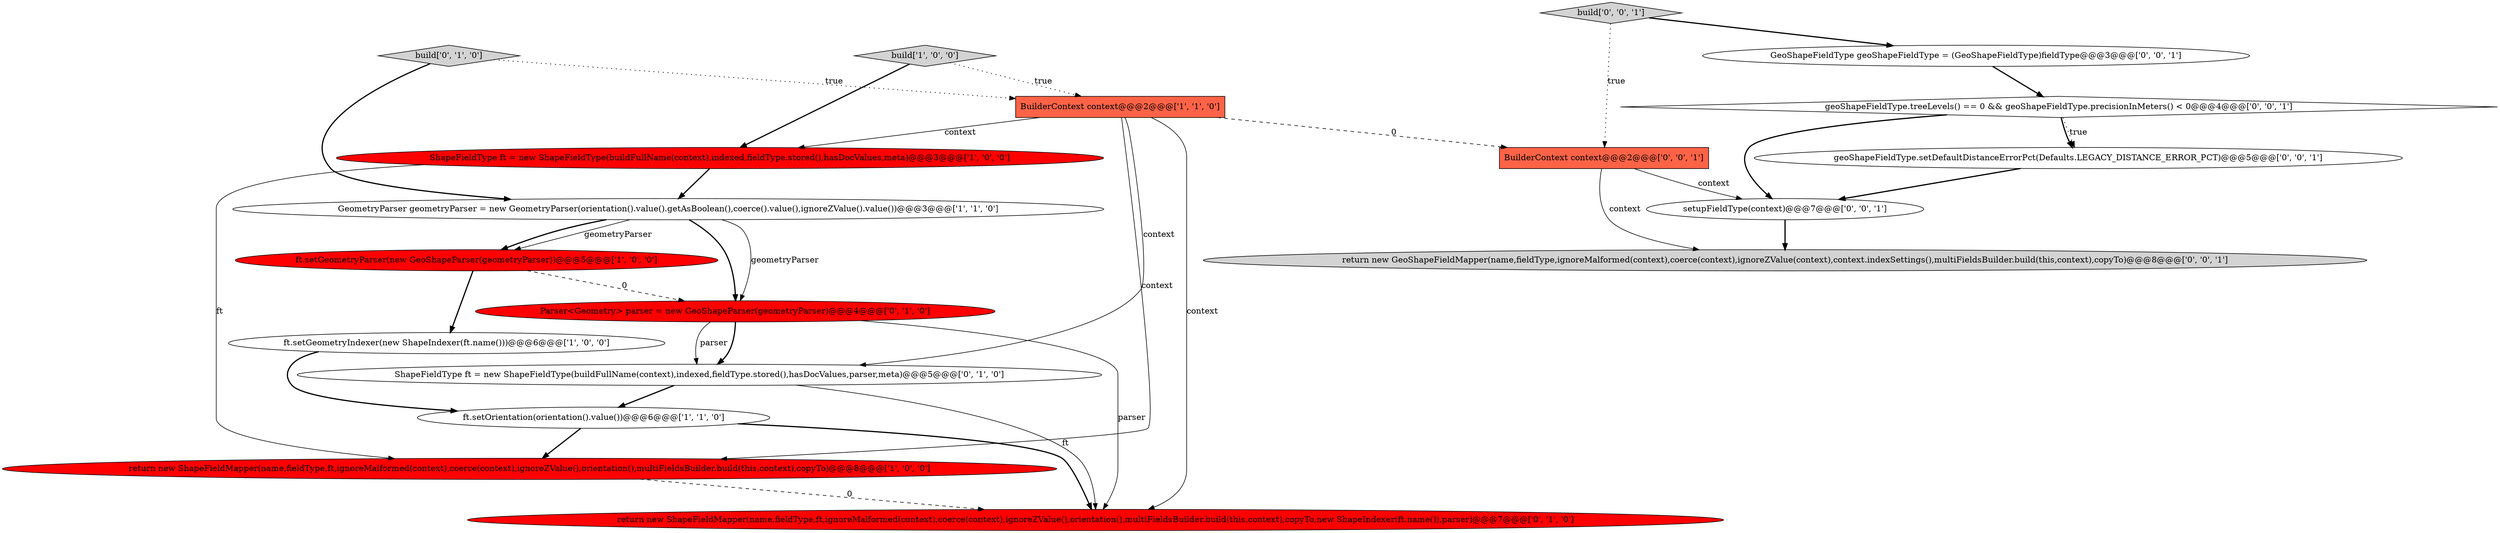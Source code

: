 digraph {
11 [style = filled, label = "ShapeFieldType ft = new ShapeFieldType(buildFullName(context),indexed,fieldType.stored(),hasDocValues,parser,meta)@@@5@@@['0', '1', '0']", fillcolor = white, shape = ellipse image = "AAA0AAABBB2BBB"];
1 [style = filled, label = "BuilderContext context@@@2@@@['1', '1', '0']", fillcolor = tomato, shape = box image = "AAA0AAABBB1BBB"];
0 [style = filled, label = "GeometryParser geometryParser = new GeometryParser(orientation().value().getAsBoolean(),coerce().value(),ignoreZValue().value())@@@3@@@['1', '1', '0']", fillcolor = white, shape = ellipse image = "AAA0AAABBB1BBB"];
5 [style = filled, label = "ShapeFieldType ft = new ShapeFieldType(buildFullName(context),indexed,fieldType.stored(),hasDocValues,meta)@@@3@@@['1', '0', '0']", fillcolor = red, shape = ellipse image = "AAA1AAABBB1BBB"];
8 [style = filled, label = "Parser<Geometry> parser = new GeoShapeParser(geometryParser)@@@4@@@['0', '1', '0']", fillcolor = red, shape = ellipse image = "AAA1AAABBB2BBB"];
9 [style = filled, label = "build['0', '1', '0']", fillcolor = lightgray, shape = diamond image = "AAA0AAABBB2BBB"];
3 [style = filled, label = "return new ShapeFieldMapper(name,fieldType,ft,ignoreMalformed(context),coerce(context),ignoreZValue(),orientation(),multiFieldsBuilder.build(this,context),copyTo)@@@8@@@['1', '0', '0']", fillcolor = red, shape = ellipse image = "AAA1AAABBB1BBB"];
10 [style = filled, label = "return new ShapeFieldMapper(name,fieldType,ft,ignoreMalformed(context),coerce(context),ignoreZValue(),orientation(),multiFieldsBuilder.build(this,context),copyTo,new ShapeIndexer(ft.name()),parser)@@@7@@@['0', '1', '0']", fillcolor = red, shape = ellipse image = "AAA1AAABBB2BBB"];
15 [style = filled, label = "BuilderContext context@@@2@@@['0', '0', '1']", fillcolor = tomato, shape = box image = "AAA0AAABBB3BBB"];
13 [style = filled, label = "geoShapeFieldType.setDefaultDistanceErrorPct(Defaults.LEGACY_DISTANCE_ERROR_PCT)@@@5@@@['0', '0', '1']", fillcolor = white, shape = ellipse image = "AAA0AAABBB3BBB"];
12 [style = filled, label = "setupFieldType(context)@@@7@@@['0', '0', '1']", fillcolor = white, shape = ellipse image = "AAA0AAABBB3BBB"];
16 [style = filled, label = "GeoShapeFieldType geoShapeFieldType = (GeoShapeFieldType)fieldType@@@3@@@['0', '0', '1']", fillcolor = white, shape = ellipse image = "AAA0AAABBB3BBB"];
18 [style = filled, label = "build['0', '0', '1']", fillcolor = lightgray, shape = diamond image = "AAA0AAABBB3BBB"];
17 [style = filled, label = "geoShapeFieldType.treeLevels() == 0 && geoShapeFieldType.precisionInMeters() < 0@@@4@@@['0', '0', '1']", fillcolor = white, shape = diamond image = "AAA0AAABBB3BBB"];
14 [style = filled, label = "return new GeoShapeFieldMapper(name,fieldType,ignoreMalformed(context),coerce(context),ignoreZValue(context),context.indexSettings(),multiFieldsBuilder.build(this,context),copyTo)@@@8@@@['0', '0', '1']", fillcolor = lightgray, shape = ellipse image = "AAA0AAABBB3BBB"];
4 [style = filled, label = "ft.setGeometryParser(new GeoShapeParser(geometryParser))@@@5@@@['1', '0', '0']", fillcolor = red, shape = ellipse image = "AAA1AAABBB1BBB"];
7 [style = filled, label = "build['1', '0', '0']", fillcolor = lightgray, shape = diamond image = "AAA0AAABBB1BBB"];
6 [style = filled, label = "ft.setOrientation(orientation().value())@@@6@@@['1', '1', '0']", fillcolor = white, shape = ellipse image = "AAA0AAABBB1BBB"];
2 [style = filled, label = "ft.setGeometryIndexer(new ShapeIndexer(ft.name()))@@@6@@@['1', '0', '0']", fillcolor = white, shape = ellipse image = "AAA0AAABBB1BBB"];
6->3 [style = bold, label=""];
5->3 [style = solid, label="ft"];
0->4 [style = solid, label="geometryParser"];
0->8 [style = solid, label="geometryParser"];
9->0 [style = bold, label=""];
2->6 [style = bold, label=""];
1->15 [style = dashed, label="0"];
8->10 [style = solid, label="parser"];
11->6 [style = bold, label=""];
1->3 [style = solid, label="context"];
18->15 [style = dotted, label="true"];
1->10 [style = solid, label="context"];
1->5 [style = solid, label="context"];
8->11 [style = solid, label="parser"];
4->2 [style = bold, label=""];
16->17 [style = bold, label=""];
15->14 [style = solid, label="context"];
15->12 [style = solid, label="context"];
7->5 [style = bold, label=""];
17->12 [style = bold, label=""];
13->12 [style = bold, label=""];
5->0 [style = bold, label=""];
0->4 [style = bold, label=""];
6->10 [style = bold, label=""];
0->8 [style = bold, label=""];
12->14 [style = bold, label=""];
9->1 [style = dotted, label="true"];
4->8 [style = dashed, label="0"];
17->13 [style = bold, label=""];
3->10 [style = dashed, label="0"];
1->11 [style = solid, label="context"];
7->1 [style = dotted, label="true"];
17->13 [style = dotted, label="true"];
8->11 [style = bold, label=""];
11->10 [style = solid, label="ft"];
18->16 [style = bold, label=""];
}
